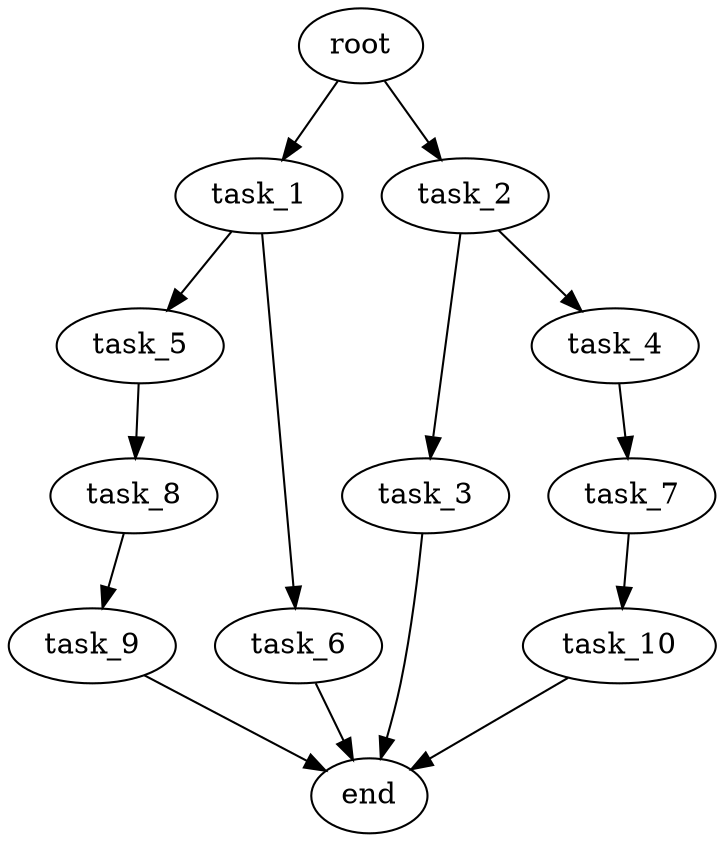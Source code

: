 digraph G {
  root [size="0.000000e+00"];
  task_1 [size="2.163086e+11"];
  task_2 [size="3.389146e+11"];
  task_3 [size="3.948777e+11"];
  task_4 [size="9.543388e+11"];
  task_5 [size="6.312279e+11"];
  task_6 [size="1.492485e+11"];
  task_7 [size="5.336819e+10"];
  task_8 [size="4.415144e+11"];
  task_9 [size="6.173920e+11"];
  task_10 [size="5.322759e+11"];
  end [size="0.000000e+00"];

  root -> task_1 [size="1.000000e-12"];
  root -> task_2 [size="1.000000e-12"];
  task_1 -> task_5 [size="6.312279e+08"];
  task_1 -> task_6 [size="1.492485e+08"];
  task_2 -> task_3 [size="3.948777e+08"];
  task_2 -> task_4 [size="9.543388e+08"];
  task_3 -> end [size="1.000000e-12"];
  task_4 -> task_7 [size="5.336819e+07"];
  task_5 -> task_8 [size="4.415144e+08"];
  task_6 -> end [size="1.000000e-12"];
  task_7 -> task_10 [size="5.322759e+08"];
  task_8 -> task_9 [size="6.173920e+08"];
  task_9 -> end [size="1.000000e-12"];
  task_10 -> end [size="1.000000e-12"];
}
